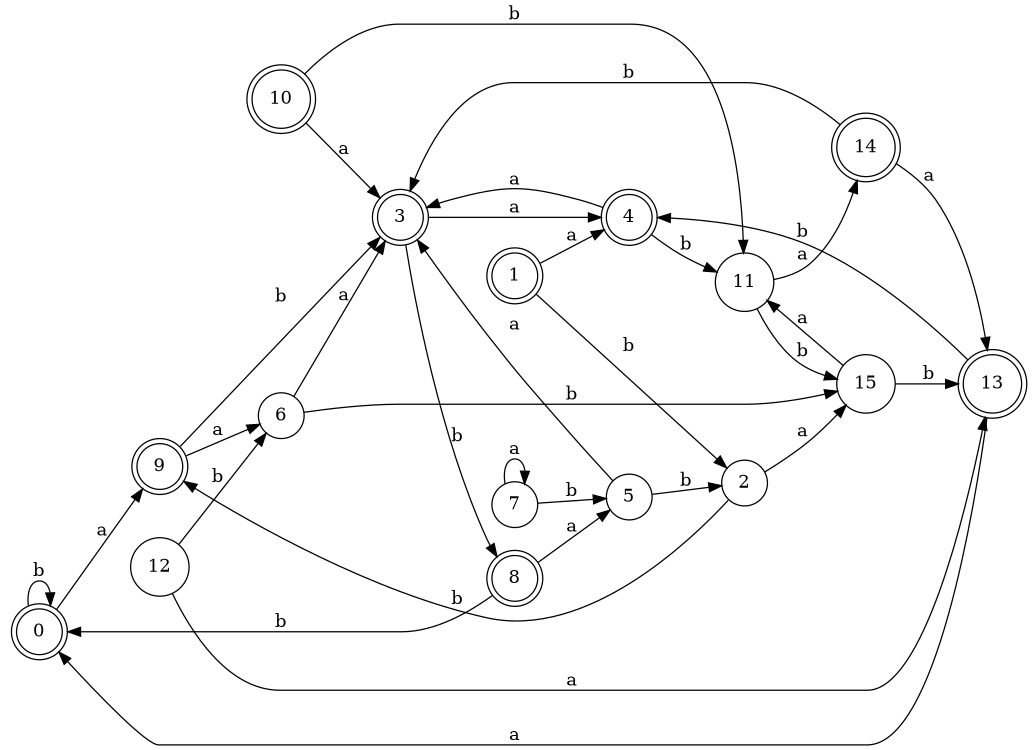 digraph n13_8 {
__start0 [label="" shape="none"];

rankdir=LR;
size="8,5";

s0 [style="rounded,filled", color="black", fillcolor="white" shape="doublecircle", label="0"];
s1 [style="rounded,filled", color="black", fillcolor="white" shape="doublecircle", label="1"];
s2 [style="filled", color="black", fillcolor="white" shape="circle", label="2"];
s3 [style="rounded,filled", color="black", fillcolor="white" shape="doublecircle", label="3"];
s4 [style="rounded,filled", color="black", fillcolor="white" shape="doublecircle", label="4"];
s5 [style="filled", color="black", fillcolor="white" shape="circle", label="5"];
s6 [style="filled", color="black", fillcolor="white" shape="circle", label="6"];
s7 [style="filled", color="black", fillcolor="white" shape="circle", label="7"];
s8 [style="rounded,filled", color="black", fillcolor="white" shape="doublecircle", label="8"];
s9 [style="rounded,filled", color="black", fillcolor="white" shape="doublecircle", label="9"];
s10 [style="rounded,filled", color="black", fillcolor="white" shape="doublecircle", label="10"];
s11 [style="filled", color="black", fillcolor="white" shape="circle", label="11"];
s12 [style="filled", color="black", fillcolor="white" shape="circle", label="12"];
s13 [style="rounded,filled", color="black", fillcolor="white" shape="doublecircle", label="13"];
s14 [style="rounded,filled", color="black", fillcolor="white" shape="doublecircle", label="14"];
s15 [style="filled", color="black", fillcolor="white" shape="circle", label="15"];
s0 -> s9 [label="a"];
s0 -> s0 [label="b"];
s1 -> s4 [label="a"];
s1 -> s2 [label="b"];
s2 -> s15 [label="a"];
s2 -> s9 [label="b"];
s3 -> s4 [label="a"];
s3 -> s8 [label="b"];
s4 -> s3 [label="a"];
s4 -> s11 [label="b"];
s5 -> s3 [label="a"];
s5 -> s2 [label="b"];
s6 -> s3 [label="a"];
s6 -> s15 [label="b"];
s7 -> s7 [label="a"];
s7 -> s5 [label="b"];
s8 -> s5 [label="a"];
s8 -> s0 [label="b"];
s9 -> s6 [label="a"];
s9 -> s3 [label="b"];
s10 -> s3 [label="a"];
s10 -> s11 [label="b"];
s11 -> s14 [label="a"];
s11 -> s15 [label="b"];
s12 -> s13 [label="a"];
s12 -> s6 [label="b"];
s13 -> s0 [label="a"];
s13 -> s4 [label="b"];
s14 -> s13 [label="a"];
s14 -> s3 [label="b"];
s15 -> s11 [label="a"];
s15 -> s13 [label="b"];

}